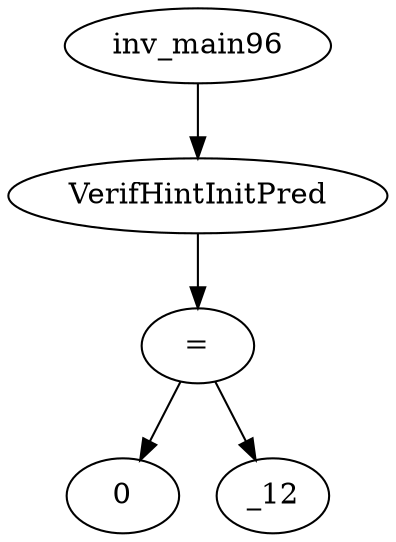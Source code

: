 digraph dag {
0 [label="inv_main96"];
1 [label="VerifHintInitPred"];
2 [label="="];
3 [label="0"];
4 [label="_12"];
0->1
1->2
2->4
2 -> 3
}
